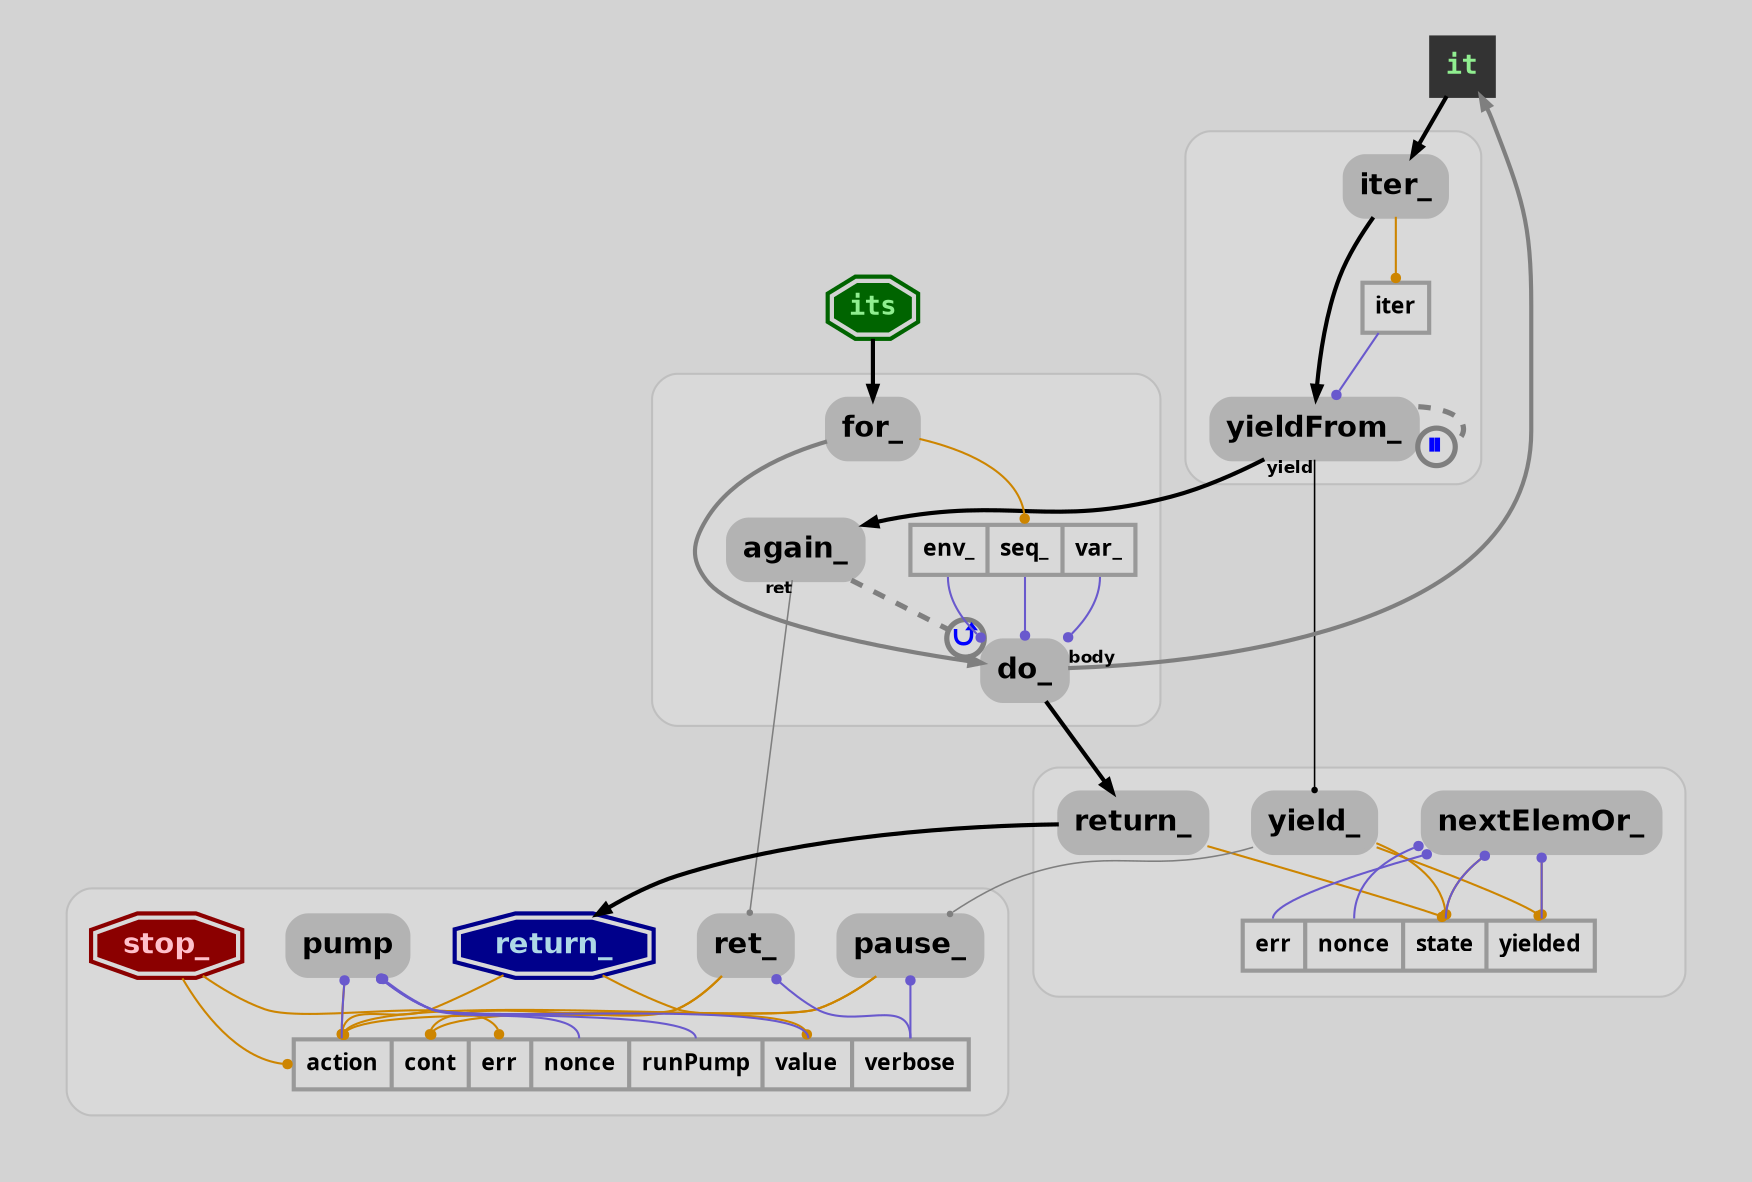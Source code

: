 digraph "G" { 
  bgcolor = "lightgray"
  margin = "0"
  pad = "0.25"
  concentrate = "false"
  nodesep = "0.3"
  ranksep = "0.4"
  newrank = "true"
  clusterrank = "local"
  packmode = "clust"
  labeljust = "l"
  fontname = "DejaVu Sans Mono Book"
  rankdir = "TB"
  fontsize = "14"
  edge [fontname="DejaVu Sans Bold", arrowhead="normal", arrowsize="0.6", fontsize="8"]
  node [fontname="DejaVu Sans Bold", margin="0.1,0.1", shape="box", bgcolor="white", height="0.2", width="0.2", color="gray60", penwidth="2"]
  "..1.do_.body" [label="it", fontname="DejaVu Sans Mono Bold", style="filled", fontcolor="lightgreen", fontsize="13", color="gray20", labeljust="l", nojustify="true"]
  subgraph "cluster1_ctx...1.do_.body.1.yieldFrom_" { 
    margin = "6"
    style = "invis"
    subgraph "cluster_ctx...1.do_.body.1.yieldFrom_" { 
      label = ""
      shape = "box"
      style = "rounded"
      bgcolor = "gray85"
      margin = "12"
      penwidth = "1"
      color = "gray75"
      "..1.do_.body.1" [label="iter_", style="filled,rounded", color="gray70"]
      "..1.do_.body.1.yieldFrom_" [label="yieldFrom_", style="filled,rounded", color="gray70"]
      "ctx...1.do_.body.1.yieldFrom__var" [shape="record", label="<iter>iter", fontsize="11", fontname="DevaVu Sans Mono Bold", margin="0.08"]
      "ctx...1.do_.body.1.yieldFrom__var":iter -> "..1.do_.body.1.yieldFrom_" [penwidth="1", color="slateblue3", arrowsize="0.5", arrowhead="dot", concentrate="true", constrain="false"]
      "..1.do_.body.1" -> "ctx...1.do_.body.1.yieldFrom__var":iter [penwidth="1", color="orange3", arrowsize="0.5", arrowhead="dot", concentrate="true", constrain="false"]
    }
  }
  subgraph "cluster1_ctx...1.do_.body.1.yieldFrom_.1" { 
    margin = "6"
    style = "invis"
    subgraph "cluster_ctx...1.do_.body.1.yieldFrom_.1" { 
      label = ""
      shape = "box"
      style = "rounded"
      bgcolor = "gray85"
      margin = "12"
      penwidth = "1"
      color = "gray75"
      "..1" [label="for_", style="filled,rounded", color="gray70"]
      "..1.do_" [label="do_", style="filled,rounded", color="gray70"]
      "..1.do_.body.1.yieldFrom_.1" [label="again_", style="filled,rounded", color="gray70"]
      "ctx...1.do_.body.1.yieldFrom_.1_var" [shape="record", label="<env_>env_|<seq_>seq_|<var_>var_", fontsize="11", fontname="DevaVu Sans Mono Bold", margin="0.08"]
      "..1" -> "ctx...1.do_.body.1.yieldFrom_.1_var":seq_ [penwidth="1", color="orange3", arrowsize="0.5", arrowhead="dot", concentrate="true", constrain="false"]
      "ctx...1.do_.body.1.yieldFrom_.1_var":env_ -> "..1.do_" [penwidth="1", color="slateblue3", arrowsize="0.5", arrowhead="dot", concentrate="true", constrain="false"]
      "ctx...1.do_.body.1.yieldFrom_.1_var":seq_ -> "..1.do_" [penwidth="1", color="slateblue3", arrowsize="0.5", arrowhead="dot", concentrate="true", constrain="false"]
      "ctx...1.do_.body.1.yieldFrom_.1_var":var_ -> "..1.do_" [penwidth="1", color="slateblue3", arrowsize="0.5", arrowhead="dot", concentrate="true", constrain="false"]
    }
  }
  subgraph "cluster1_ctx...1.do_.body.1.yieldFrom_.yield" { 
    margin = "6"
    style = "invis"
    subgraph "cluster_ctx...1.do_.body.1.yieldFrom_.yield" { 
      label = ""
      shape = "box"
      style = "rounded"
      bgcolor = "gray85"
      margin = "12"
      penwidth = "1"
      color = "gray75"
      "..1.do_.1" [label="return_", style="filled,rounded", color="gray70"]
      "..1.do_.body.1.yieldFrom_.yield" [label="yield_", style="filled,rounded", color="gray70"]
      "nextElemOr" [label="nextElemOr_", style="filled,rounded", color="gray70"]
      "ctx...1.do_.body.1.yieldFrom_.yield_var" [shape="record", label="<err>err|<nonce>nonce|<state>state|<yielded>yielded", fontsize="11", fontname="DevaVu Sans Mono Bold", margin="0.08"]
      "..1.do_.1" -> "ctx...1.do_.body.1.yieldFrom_.yield_var":state [penwidth="1", color="orange3", arrowsize="0.5", arrowhead="dot", concentrate="true", constrain="false"]
      "..1.do_.body.1.yieldFrom_.yield" -> "ctx...1.do_.body.1.yieldFrom_.yield_var":state [penwidth="1", color="orange3", arrowsize="0.5", arrowhead="dot", concentrate="true", constrain="false"]
      "..1.do_.body.1.yieldFrom_.yield" -> "ctx...1.do_.body.1.yieldFrom_.yield_var":yielded [penwidth="1", color="orange3", arrowsize="0.5", arrowhead="dot", concentrate="true", constrain="false"]
      "ctx...1.do_.body.1.yieldFrom_.yield_var":err -> "nextElemOr" [penwidth="1", color="slateblue3", arrowsize="0.5", arrowhead="dot", concentrate="true", constrain="false"]
      "ctx...1.do_.body.1.yieldFrom_.yield_var":nonce -> "nextElemOr" [penwidth="1", color="slateblue3", arrowsize="0.5", arrowhead="dot", concentrate="true", constrain="false"]
      "ctx...1.do_.body.1.yieldFrom_.yield_var":state -> "nextElemOr" [penwidth="1", color="slateblue3", arrowsize="0.5", arrowhead="dot", concentrate="true", constrain="false"]
      "ctx...1.do_.body.1.yieldFrom_.yield_var":yielded -> "nextElemOr" [penwidth="1", color="slateblue3", arrowsize="0.5", arrowhead="dot", concentrate="true", constrain="false"]
      "nextElemOr" -> "ctx...1.do_.body.1.yieldFrom_.yield_var":state [penwidth="1", color="orange3", arrowsize="0.5", arrowhead="dot", concentrate="true", constrain="false"]
      "nextElemOr" -> "ctx...1.do_.body.1.yieldFrom_.yield_var":yielded [penwidth="1", color="orange3", arrowsize="0.5", arrowhead="dot", concentrate="true", constrain="false"]
    }
  }
  subgraph "cluster1_ctx...1.do_.body.1.yieldFrom_.yield.pause" { 
    margin = "6"
    style = "invis"
    subgraph "cluster_ctx...1.do_.body.1.yieldFrom_.yield.pause" { 
      label = ""
      shape = "box"
      style = "rounded"
      bgcolor = "gray85"
      margin = "12"
      penwidth = "1"
      color = "gray75"
      "..1.do_.body.1.yieldFrom_.1.ret" [label="ret_", style="filled,rounded", color="gray70"]
      "..1.do_.body.1.yieldFrom_.yield.pause" [label="pause_", style="filled,rounded", color="gray70"]
      "RETURN" [label="return_", style="filled,rounded", color="gray70", shape="doubleoctagon", color="darkblue", style="filled", fontcolor="lightblue", margin="0,0", fixedsize="false"]
      "STOP" [label="stop_", style="filled,rounded", color="gray70", shape="doubleoctagon", color="darkred", style="filled", fontcolor="pink", margin="0,0", fixedsize="false"]
      "pump" [label="pump", style="filled,rounded", color="gray70"]
      "ctx...1.do_.body.1.yieldFrom_.yield.pause_var" [shape="record", label="<action>action|<cont>cont|<err>err|<nonce>nonce|<runPump>runPump|<value>value|<verbose>verbose", fontsize="11", fontname="DevaVu Sans Mono Bold", margin="0.08"]
      "ctx...1.do_.body.1.yieldFrom_.yield.pause_var":verbose -> "..1.do_.body.1.yieldFrom_.1.ret" [penwidth="1", color="slateblue3", arrowsize="0.5", arrowhead="dot", concentrate="true", constrain="false"]
      "..1.do_.body.1.yieldFrom_.1.ret" -> "ctx...1.do_.body.1.yieldFrom_.yield.pause_var":action [penwidth="1", color="orange3", arrowsize="0.5", arrowhead="dot", concentrate="true", constrain="false"]
      "..1.do_.body.1.yieldFrom_.1.ret" -> "ctx...1.do_.body.1.yieldFrom_.yield.pause_var":cont [penwidth="1", color="orange3", arrowsize="0.5", arrowhead="dot", concentrate="true", constrain="false"]
      "RETURN" -> "ctx...1.do_.body.1.yieldFrom_.yield.pause_var":action [penwidth="1", color="orange3", arrowsize="0.5", arrowhead="dot", concentrate="true", constrain="false"]
      "RETURN" -> "ctx...1.do_.body.1.yieldFrom_.yield.pause_var":value [penwidth="1", color="orange3", arrowsize="0.5", arrowhead="dot", concentrate="true", constrain="false"]
      "ctx...1.do_.body.1.yieldFrom_.yield.pause_var":verbose -> "..1.do_.body.1.yieldFrom_.yield.pause" [penwidth="1", color="slateblue3", arrowsize="0.5", arrowhead="dot", concentrate="true", constrain="false"]
      "..1.do_.body.1.yieldFrom_.yield.pause" -> "ctx...1.do_.body.1.yieldFrom_.yield.pause_var":action [penwidth="1", color="orange3", arrowsize="0.5", arrowhead="dot", concentrate="true", constrain="false"]
      "..1.do_.body.1.yieldFrom_.yield.pause" -> "ctx...1.do_.body.1.yieldFrom_.yield.pause_var":cont [penwidth="1", color="orange3", arrowsize="0.5", arrowhead="dot", concentrate="true", constrain="false"]
      "ctx...1.do_.body.1.yieldFrom_.yield.pause_var":action -> "pump" [penwidth="1", color="slateblue3", arrowsize="0.5", arrowhead="dot", concentrate="true", constrain="false"]
      "ctx...1.do_.body.1.yieldFrom_.yield.pause_var":nonce -> "pump" [penwidth="1", color="slateblue3", arrowsize="0.5", arrowhead="dot", concentrate="true", constrain="false"]
      "ctx...1.do_.body.1.yieldFrom_.yield.pause_var":runPump -> "pump" [penwidth="1", color="slateblue3", arrowsize="0.5", arrowhead="dot", concentrate="true", constrain="false"]
      "ctx...1.do_.body.1.yieldFrom_.yield.pause_var":value -> "pump" [penwidth="1", color="slateblue3", arrowsize="0.5", arrowhead="dot", concentrate="true", constrain="false"]
      "pump" -> "ctx...1.do_.body.1.yieldFrom_.yield.pause_var":action [penwidth="1", color="orange3", arrowsize="0.5", arrowhead="dot", concentrate="true", constrain="false"]
      "STOP" -> "ctx...1.do_.body.1.yieldFrom_.yield.pause_var":action [penwidth="1", color="orange3", arrowsize="0.5", arrowhead="dot", concentrate="true", constrain="false"]
      "STOP" -> "ctx...1.do_.body.1.yieldFrom_.yield.pause_var":err [penwidth="1", color="orange3", arrowsize="0.5", arrowhead="dot", concentrate="true", constrain="false"]
    }
  }
  "START" [label="its", fontname="DejaVu Sans Mono Bold", style="filled", fontcolor="lightgreen", fontsize="13", color="gray20", labeljust="l", nojustify="true", shape="doubleoctagon", color="darkgreen", style="filled", fontcolor="lightgreen", margin="0,0", fixedsize="false", pos="1,1"]
  "..1" -> "..1.do_" [taillabel="", color="gray50", arrowhead="normal", penwidth="2", concentrate="true"]
  "..1.do_" -> "..1.do_.1" [taillabel="", color="black", arrowhead="normal", penwidth="2", concentrate="true"]
  "..1.do_" -> "..1.do_.body" [taillabel="body", color="gray50", arrowhead="normal", penwidth="2", concentrate="true"]
  "..1.do_.1" -> "RETURN" [taillabel="", color="black", arrowhead="normal", penwidth="2", concentrate="true"]
  "..1.do_.body" -> "..1.do_.body.1" [taillabel="", color="black", arrowhead="normal", penwidth="2", concentrate="true"]
  "..1.do_.body.1" -> "..1.do_.body.1.yieldFrom_" [taillabel="", color="black", arrowhead="normal", penwidth="2", concentrate="true"]
  "..1.do_.body.1.yieldFrom_" -> "..1.do_.body.1.yieldFrom_" [taillabel="yieldFrom_", color="gray50", style="dashed", penwidth="2.5", constrain="false", concentrate="false", arrowhead="odot", taillabel=" ", labelangle="0", fontsize="15", arrowsize="2.25", labeldistance="0.9", fontcolor="blue", headlabel="⏸", labeldistance="0.8"]
  "..1.do_.body.1.yieldFrom_" -> "..1.do_.body.1.yieldFrom_.1" [taillabel="", color="black", arrowhead="normal", penwidth="2", concentrate="true"]
  "..1.do_.body.1.yieldFrom_" -> "..1.do_.body.1.yieldFrom_.yield" [taillabel="yield", color="black", penwidth="0.75", arrowhead="dot", arrowsize="0.3", concentrate="true", constrain="false"]
  "..1.do_.body.1.yieldFrom_.1" -> "..1.do_" [taillabel="do_", color="gray50", style="dashed", penwidth="2.5", constrain="false", concentrate="false", arrowhead="odot", taillabel=" ", labelangle="0", fontsize="15", arrowsize="2.25", labeldistance="0.9", fontcolor="blue", headlabel="⮍"]
  "..1.do_.body.1.yieldFrom_.1" -> "..1.do_.body.1.yieldFrom_.1.ret" [taillabel="ret", color="gray50", penwidth="0.75", arrowhead="dot", arrowsize="0.3", concentrate="true", constrain="false"]
  "..1.do_.body.1.yieldFrom_.yield" -> "..1.do_.body.1.yieldFrom_.yield.pause" [taillabel="", color="gray50", penwidth="0.75", arrowhead="dot", arrowsize="0.3", concentrate="true", constrain="false"]
  "START" -> "..1" [taillabel="", color="black", arrowhead="normal", penwidth="2", concentrate="true"]
}
